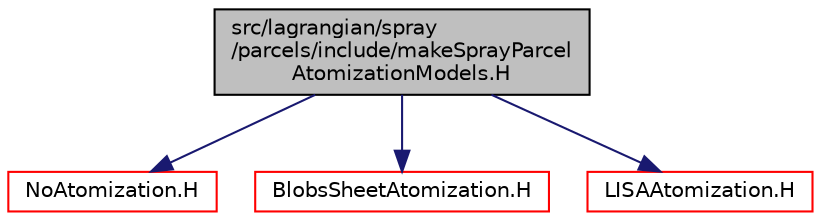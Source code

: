 digraph "src/lagrangian/spray/parcels/include/makeSprayParcelAtomizationModels.H"
{
  bgcolor="transparent";
  edge [fontname="Helvetica",fontsize="10",labelfontname="Helvetica",labelfontsize="10"];
  node [fontname="Helvetica",fontsize="10",shape=record];
  Node1 [label="src/lagrangian/spray\l/parcels/include/makeSprayParcel\lAtomizationModels.H",height=0.2,width=0.4,color="black", fillcolor="grey75", style="filled", fontcolor="black"];
  Node1 -> Node2 [color="midnightblue",fontsize="10",style="solid",fontname="Helvetica"];
  Node2 [label="NoAtomization.H",height=0.2,width=0.4,color="red",URL="$a07168.html"];
  Node1 -> Node3 [color="midnightblue",fontsize="10",style="solid",fontname="Helvetica"];
  Node3 [label="BlobsSheetAtomization.H",height=0.2,width=0.4,color="red",URL="$a07162.html"];
  Node1 -> Node4 [color="midnightblue",fontsize="10",style="solid",fontname="Helvetica"];
  Node4 [label="LISAAtomization.H",height=0.2,width=0.4,color="red",URL="$a07164.html"];
}
